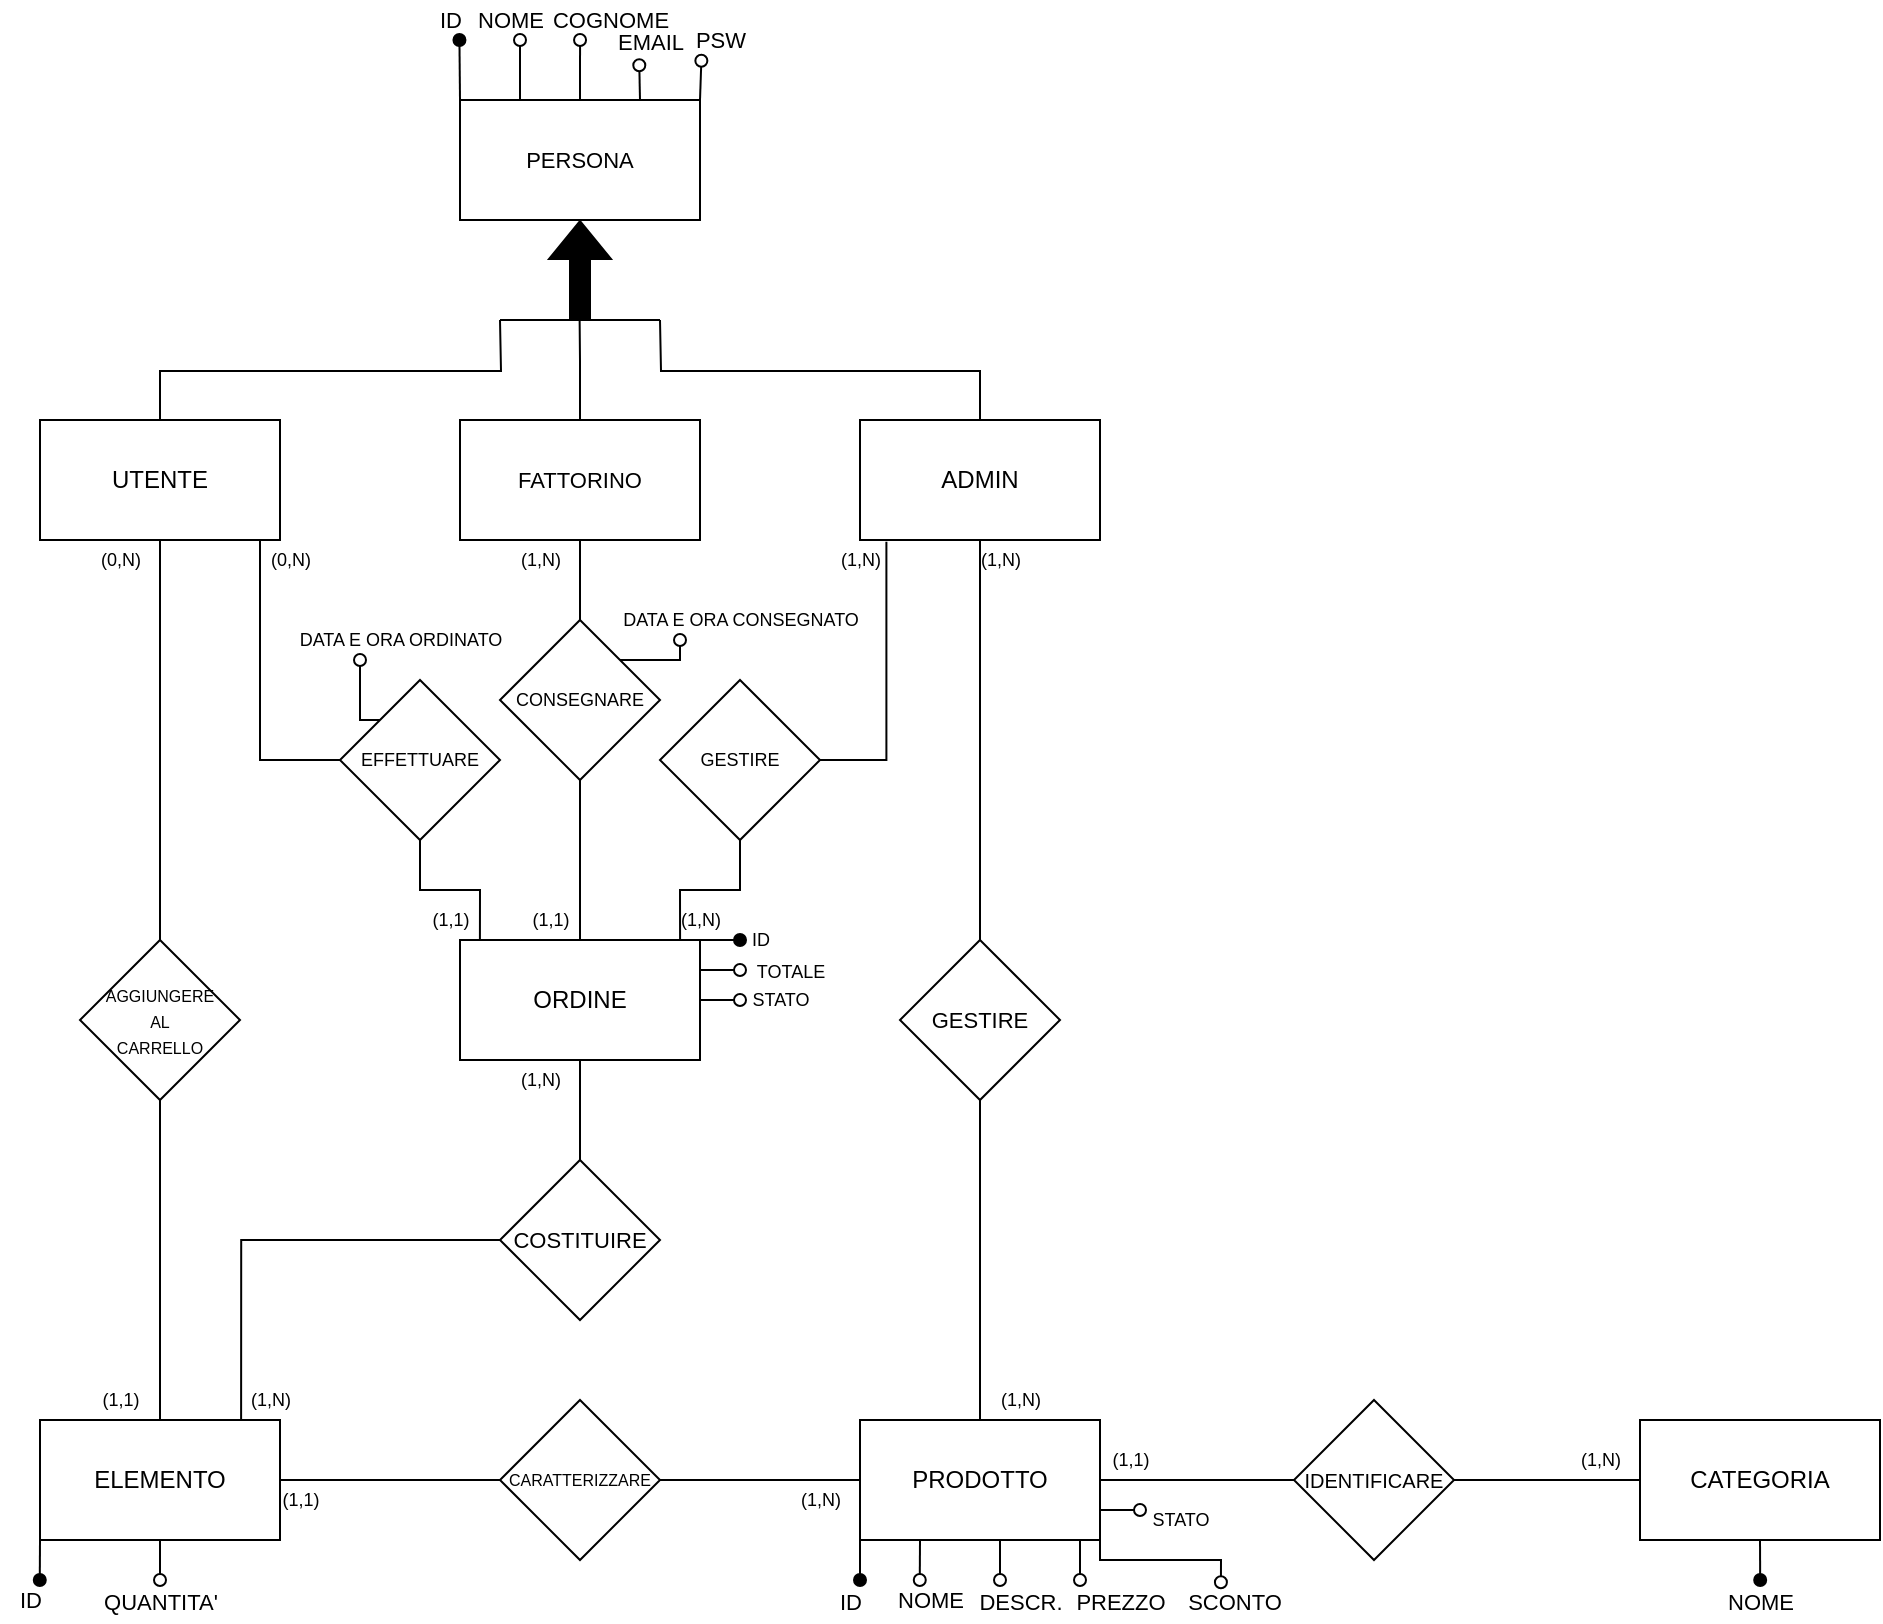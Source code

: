 <mxfile version="17.4.0" type="device"><diagram id="8cRyvElpZtKFoEXV3qT4" name="Page-1"><mxGraphModel dx="1625" dy="2543" grid="1" gridSize="10" guides="1" tooltips="1" connect="1" arrows="1" fold="1" page="1" pageScale="1" pageWidth="2336" pageHeight="1654" math="0" shadow="0"><root><mxCell id="0"/><mxCell id="1" parent="0"/><mxCell id="UkP-yOqLzNVkArIImtS3-10" value="" style="edgeStyle=orthogonalEdgeStyle;rounded=0;orthogonalLoop=1;jettySize=auto;html=1;endArrow=none;endFill=0;" parent="1" source="UkP-yOqLzNVkArIImtS3-3" target="UkP-yOqLzNVkArIImtS3-9" edge="1"><mxGeometry relative="1" as="geometry"/></mxCell><mxCell id="UkP-yOqLzNVkArIImtS3-25" value="" style="edgeStyle=orthogonalEdgeStyle;rounded=0;orthogonalLoop=1;jettySize=auto;html=1;fontSize=9;endArrow=none;endFill=0;" parent="1" source="UkP-yOqLzNVkArIImtS3-3" target="UkP-yOqLzNVkArIImtS3-24" edge="1"><mxGeometry relative="1" as="geometry"><Array as="points"><mxPoint x="360" y="180"/></Array></mxGeometry></mxCell><mxCell id="OJJxJb585xJvXQe5mZm8-25" style="edgeStyle=orthogonalEdgeStyle;rounded=0;orthogonalLoop=1;jettySize=auto;html=1;exitX=0.5;exitY=0;exitDx=0;exitDy=0;fontSize=11;startArrow=none;startFill=0;endArrow=none;endFill=0;fillColor=#000000;" edge="1" parent="1" source="UkP-yOqLzNVkArIImtS3-3"><mxGeometry relative="1" as="geometry"><mxPoint x="480" y="-40" as="targetPoint"/></mxGeometry></mxCell><mxCell id="UkP-yOqLzNVkArIImtS3-3" value="UTENTE" style="rounded=0;whiteSpace=wrap;html=1;" parent="1" vertex="1"><mxGeometry x="250" y="10" width="120" height="60" as="geometry"/></mxCell><mxCell id="OJJxJb585xJvXQe5mZm8-26" style="edgeStyle=orthogonalEdgeStyle;rounded=0;orthogonalLoop=1;jettySize=auto;html=1;exitX=0.5;exitY=0;exitDx=0;exitDy=0;fontSize=11;startArrow=none;startFill=0;endArrow=none;endFill=0;fillColor=#000000;" edge="1" parent="1" source="UkP-yOqLzNVkArIImtS3-4"><mxGeometry relative="1" as="geometry"><mxPoint x="560" y="-40" as="targetPoint"/></mxGeometry></mxCell><mxCell id="UkP-yOqLzNVkArIImtS3-4" value="ADMIN" style="rounded=0;whiteSpace=wrap;html=1;" parent="1" vertex="1"><mxGeometry x="660" y="10" width="120" height="60" as="geometry"/></mxCell><mxCell id="OJJxJb585xJvXQe5mZm8-5" value="" style="edgeStyle=orthogonalEdgeStyle;rounded=0;orthogonalLoop=1;jettySize=auto;html=1;fontSize=11;endArrow=none;endFill=0;" edge="1" parent="1" source="UkP-yOqLzNVkArIImtS3-5" target="OJJxJb585xJvXQe5mZm8-4"><mxGeometry relative="1" as="geometry"/></mxCell><mxCell id="OJJxJb585xJvXQe5mZm8-11" value="" style="edgeStyle=orthogonalEdgeStyle;rounded=0;orthogonalLoop=1;jettySize=auto;html=1;fontSize=8;endArrow=none;endFill=0;" edge="1" parent="1" source="UkP-yOqLzNVkArIImtS3-5" target="OJJxJb585xJvXQe5mZm8-9"><mxGeometry relative="1" as="geometry"/></mxCell><mxCell id="OJJxJb585xJvXQe5mZm8-41" style="edgeStyle=orthogonalEdgeStyle;rounded=0;orthogonalLoop=1;jettySize=auto;html=1;exitX=0;exitY=1;exitDx=0;exitDy=0;fontSize=11;startArrow=none;startFill=0;endArrow=oval;endFill=1;fillColor=#000000;" edge="1" parent="1" source="UkP-yOqLzNVkArIImtS3-5"><mxGeometry relative="1" as="geometry"><mxPoint x="660" y="590" as="targetPoint"/></mxGeometry></mxCell><mxCell id="OJJxJb585xJvXQe5mZm8-52" style="edgeStyle=orthogonalEdgeStyle;rounded=0;orthogonalLoop=1;jettySize=auto;html=1;exitX=0.25;exitY=1;exitDx=0;exitDy=0;fontSize=11;startArrow=none;startFill=0;endArrow=oval;endFill=0;fillColor=#000000;" edge="1" parent="1" source="UkP-yOqLzNVkArIImtS3-5"><mxGeometry relative="1" as="geometry"><mxPoint x="689.889" y="590" as="targetPoint"/></mxGeometry></mxCell><mxCell id="OJJxJb585xJvXQe5mZm8-55" style="edgeStyle=orthogonalEdgeStyle;rounded=0;orthogonalLoop=1;jettySize=auto;html=1;exitX=0.5;exitY=1;exitDx=0;exitDy=0;fontSize=11;startArrow=none;startFill=0;endArrow=oval;endFill=0;fillColor=#000000;" edge="1" parent="1" source="UkP-yOqLzNVkArIImtS3-5"><mxGeometry relative="1" as="geometry"><mxPoint x="730" y="590" as="targetPoint"/></mxGeometry></mxCell><mxCell id="OJJxJb585xJvXQe5mZm8-57" style="edgeStyle=orthogonalEdgeStyle;rounded=0;orthogonalLoop=1;jettySize=auto;html=1;exitX=0.75;exitY=1;exitDx=0;exitDy=0;fontSize=11;startArrow=none;startFill=0;endArrow=oval;endFill=0;fillColor=#000000;" edge="1" parent="1" source="UkP-yOqLzNVkArIImtS3-5"><mxGeometry relative="1" as="geometry"><mxPoint x="770.0" y="590" as="targetPoint"/></mxGeometry></mxCell><mxCell id="OJJxJb585xJvXQe5mZm8-59" style="edgeStyle=orthogonalEdgeStyle;rounded=0;orthogonalLoop=1;jettySize=auto;html=1;exitX=1;exitY=1;exitDx=0;exitDy=0;fontSize=11;startArrow=none;startFill=0;endArrow=oval;endFill=0;fillColor=#000000;entryX=0.391;entryY=0.008;entryDx=0;entryDy=0;entryPerimeter=0;" edge="1" parent="1" source="UkP-yOqLzNVkArIImtS3-5" target="OJJxJb585xJvXQe5mZm8-60"><mxGeometry relative="1" as="geometry"><mxPoint x="840.0" y="600" as="targetPoint"/><Array as="points"><mxPoint x="780" y="580"/><mxPoint x="841" y="580"/></Array></mxGeometry></mxCell><mxCell id="OJJxJb585xJvXQe5mZm8-71" style="edgeStyle=orthogonalEdgeStyle;rounded=0;orthogonalLoop=1;jettySize=auto;html=1;exitX=1;exitY=0.75;exitDx=0;exitDy=0;fontSize=9;startArrow=none;startFill=0;endArrow=oval;endFill=0;fillColor=#000000;" edge="1" parent="1" source="UkP-yOqLzNVkArIImtS3-5"><mxGeometry relative="1" as="geometry"><mxPoint x="800.0" y="555.345" as="targetPoint"/></mxGeometry></mxCell><mxCell id="UkP-yOqLzNVkArIImtS3-5" value="PRODOTTO" style="rounded=0;whiteSpace=wrap;html=1;" parent="1" vertex="1"><mxGeometry x="660" y="510" width="120" height="60" as="geometry"/></mxCell><mxCell id="UkP-yOqLzNVkArIImtS3-11" value="" style="edgeStyle=orthogonalEdgeStyle;rounded=0;orthogonalLoop=1;jettySize=auto;html=1;endArrow=none;endFill=0;" parent="1" source="UkP-yOqLzNVkArIImtS3-6" target="UkP-yOqLzNVkArIImtS3-9" edge="1"><mxGeometry relative="1" as="geometry"/></mxCell><mxCell id="OJJxJb585xJvXQe5mZm8-10" value="" style="edgeStyle=orthogonalEdgeStyle;rounded=0;orthogonalLoop=1;jettySize=auto;html=1;fontSize=8;endArrow=none;endFill=0;" edge="1" parent="1" source="UkP-yOqLzNVkArIImtS3-6" target="OJJxJb585xJvXQe5mZm8-9"><mxGeometry relative="1" as="geometry"/></mxCell><mxCell id="OJJxJb585xJvXQe5mZm8-39" style="edgeStyle=orthogonalEdgeStyle;rounded=0;orthogonalLoop=1;jettySize=auto;html=1;exitX=0.5;exitY=1;exitDx=0;exitDy=0;fontSize=11;startArrow=none;startFill=0;endArrow=oval;endFill=0;fillColor=#000000;" edge="1" parent="1" source="UkP-yOqLzNVkArIImtS3-6"><mxGeometry relative="1" as="geometry"><mxPoint x="310" y="590" as="targetPoint"/></mxGeometry></mxCell><mxCell id="OJJxJb585xJvXQe5mZm8-47" style="edgeStyle=orthogonalEdgeStyle;rounded=0;orthogonalLoop=1;jettySize=auto;html=1;exitX=0;exitY=1;exitDx=0;exitDy=0;fontSize=11;startArrow=none;startFill=0;endArrow=oval;endFill=1;fillColor=#000000;" edge="1" parent="1" source="UkP-yOqLzNVkArIImtS3-6"><mxGeometry relative="1" as="geometry"><mxPoint x="249.889" y="590" as="targetPoint"/></mxGeometry></mxCell><mxCell id="UkP-yOqLzNVkArIImtS3-6" value="ELEMENTO" style="rounded=0;whiteSpace=wrap;html=1;" parent="1" vertex="1"><mxGeometry x="250" y="510" width="120" height="60" as="geometry"/></mxCell><mxCell id="OJJxJb585xJvXQe5mZm8-13" value="" style="edgeStyle=orthogonalEdgeStyle;rounded=0;orthogonalLoop=1;jettySize=auto;html=1;fontSize=8;endArrow=none;endFill=0;" edge="1" parent="1" source="UkP-yOqLzNVkArIImtS3-7" target="OJJxJb585xJvXQe5mZm8-12"><mxGeometry relative="1" as="geometry"/></mxCell><mxCell id="OJJxJb585xJvXQe5mZm8-65" style="edgeStyle=orthogonalEdgeStyle;rounded=0;orthogonalLoop=1;jettySize=auto;html=1;exitX=1;exitY=0;exitDx=0;exitDy=0;fontSize=9;startArrow=none;startFill=0;endArrow=oval;endFill=1;fillColor=#000000;" edge="1" parent="1" source="UkP-yOqLzNVkArIImtS3-7"><mxGeometry relative="1" as="geometry"><mxPoint x="600" y="269.889" as="targetPoint"/></mxGeometry></mxCell><mxCell id="OJJxJb585xJvXQe5mZm8-67" style="edgeStyle=orthogonalEdgeStyle;rounded=0;orthogonalLoop=1;jettySize=auto;html=1;exitX=1;exitY=0.25;exitDx=0;exitDy=0;fontSize=9;startArrow=none;startFill=0;endArrow=oval;endFill=0;fillColor=#000000;" edge="1" parent="1" source="UkP-yOqLzNVkArIImtS3-7"><mxGeometry relative="1" as="geometry"><mxPoint x="600" y="285" as="targetPoint"/></mxGeometry></mxCell><mxCell id="OJJxJb585xJvXQe5mZm8-69" style="edgeStyle=orthogonalEdgeStyle;rounded=0;orthogonalLoop=1;jettySize=auto;html=1;exitX=1;exitY=0.5;exitDx=0;exitDy=0;fontSize=9;startArrow=none;startFill=0;endArrow=oval;endFill=0;fillColor=#000000;" edge="1" parent="1" source="UkP-yOqLzNVkArIImtS3-7"><mxGeometry relative="1" as="geometry"><mxPoint x="600" y="300.172" as="targetPoint"/></mxGeometry></mxCell><mxCell id="UkP-yOqLzNVkArIImtS3-7" value="ORDINE" style="rounded=0;whiteSpace=wrap;html=1;" parent="1" vertex="1"><mxGeometry x="460" y="270" width="120" height="60" as="geometry"/></mxCell><mxCell id="UkP-yOqLzNVkArIImtS3-9" value="&lt;font style=&quot;font-size: 8px&quot;&gt;AGGIUNGERE&lt;br&gt;AL&lt;br&gt;CARRELLO&lt;/font&gt;" style="rhombus;whiteSpace=wrap;html=1;fontSize=11;" parent="1" vertex="1"><mxGeometry x="270" y="270" width="80" height="80" as="geometry"/></mxCell><mxCell id="UkP-yOqLzNVkArIImtS3-19" value="" style="edgeStyle=orthogonalEdgeStyle;rounded=0;orthogonalLoop=1;jettySize=auto;html=1;fontSize=9;endArrow=none;endFill=0;" parent="1" source="UkP-yOqLzNVkArIImtS3-18" target="UkP-yOqLzNVkArIImtS3-4" edge="1"><mxGeometry relative="1" as="geometry"/></mxCell><mxCell id="UkP-yOqLzNVkArIImtS3-20" value="" style="edgeStyle=orthogonalEdgeStyle;rounded=0;orthogonalLoop=1;jettySize=auto;html=1;fontSize=9;endArrow=none;endFill=0;" parent="1" source="UkP-yOqLzNVkArIImtS3-18" target="UkP-yOqLzNVkArIImtS3-5" edge="1"><mxGeometry relative="1" as="geometry"/></mxCell><mxCell id="UkP-yOqLzNVkArIImtS3-18" value="GESTIRE" style="rhombus;whiteSpace=wrap;html=1;fontSize=11;" parent="1" vertex="1"><mxGeometry x="680" y="270" width="80" height="80" as="geometry"/></mxCell><mxCell id="UkP-yOqLzNVkArIImtS3-31" style="edgeStyle=orthogonalEdgeStyle;rounded=0;orthogonalLoop=1;jettySize=auto;html=1;exitX=0.5;exitY=1;exitDx=0;exitDy=0;entryX=0.083;entryY=0;entryDx=0;entryDy=0;entryPerimeter=0;fontSize=9;endArrow=none;endFill=0;" parent="1" source="UkP-yOqLzNVkArIImtS3-24" target="UkP-yOqLzNVkArIImtS3-7" edge="1"><mxGeometry relative="1" as="geometry"/></mxCell><mxCell id="OJJxJb585xJvXQe5mZm8-63" style="edgeStyle=orthogonalEdgeStyle;rounded=0;orthogonalLoop=1;jettySize=auto;html=1;exitX=0;exitY=0;exitDx=0;exitDy=0;fontSize=11;startArrow=none;startFill=0;endArrow=oval;endFill=0;fillColor=#000000;" edge="1" parent="1" source="UkP-yOqLzNVkArIImtS3-24"><mxGeometry relative="1" as="geometry"><mxPoint x="410" y="130" as="targetPoint"/></mxGeometry></mxCell><mxCell id="UkP-yOqLzNVkArIImtS3-24" value="EFFETTUARE" style="rhombus;whiteSpace=wrap;html=1;fontSize=9;" parent="1" vertex="1"><mxGeometry x="400" y="140" width="80" height="80" as="geometry"/></mxCell><mxCell id="UkP-yOqLzNVkArIImtS3-34" style="edgeStyle=orthogonalEdgeStyle;rounded=0;orthogonalLoop=1;jettySize=auto;html=1;exitX=0.5;exitY=1;exitDx=0;exitDy=0;entryX=0.917;entryY=0;entryDx=0;entryDy=0;entryPerimeter=0;fontSize=9;endArrow=none;endFill=0;" parent="1" source="UkP-yOqLzNVkArIImtS3-32" target="UkP-yOqLzNVkArIImtS3-7" edge="1"><mxGeometry relative="1" as="geometry"/></mxCell><mxCell id="OJJxJb585xJvXQe5mZm8-2" style="edgeStyle=orthogonalEdgeStyle;rounded=0;orthogonalLoop=1;jettySize=auto;html=1;exitX=1;exitY=0.5;exitDx=0;exitDy=0;entryX=0.11;entryY=1.014;entryDx=0;entryDy=0;entryPerimeter=0;fontSize=11;endArrow=none;endFill=0;" edge="1" parent="1" source="UkP-yOqLzNVkArIImtS3-32" target="UkP-yOqLzNVkArIImtS3-4"><mxGeometry relative="1" as="geometry"/></mxCell><mxCell id="UkP-yOqLzNVkArIImtS3-32" value="GESTIRE" style="rhombus;whiteSpace=wrap;html=1;fontSize=9;" parent="1" vertex="1"><mxGeometry x="560" y="140" width="80" height="80" as="geometry"/></mxCell><mxCell id="OJJxJb585xJvXQe5mZm8-24" style="edgeStyle=orthogonalEdgeStyle;rounded=0;orthogonalLoop=1;jettySize=auto;html=1;exitX=0.5;exitY=0;exitDx=0;exitDy=0;fontSize=11;startArrow=none;startFill=0;endArrow=none;endFill=0;fillColor=#000000;" edge="1" parent="1" source="UkP-yOqLzNVkArIImtS3-41"><mxGeometry relative="1" as="geometry"><mxPoint x="519.724" y="-50" as="targetPoint"/></mxGeometry></mxCell><mxCell id="UkP-yOqLzNVkArIImtS3-41" value="FATTORINO" style="rounded=0;whiteSpace=wrap;html=1;fontSize=11;" parent="1" vertex="1"><mxGeometry x="460" y="10" width="120" height="60" as="geometry"/></mxCell><mxCell id="UkP-yOqLzNVkArIImtS3-43" value="" style="edgeStyle=orthogonalEdgeStyle;rounded=0;orthogonalLoop=1;jettySize=auto;html=1;fontSize=9;endArrow=none;endFill=0;" parent="1" source="UkP-yOqLzNVkArIImtS3-42" target="UkP-yOqLzNVkArIImtS3-7" edge="1"><mxGeometry relative="1" as="geometry"/></mxCell><mxCell id="UkP-yOqLzNVkArIImtS3-44" value="" style="edgeStyle=orthogonalEdgeStyle;rounded=0;orthogonalLoop=1;jettySize=auto;html=1;fontSize=9;endArrow=none;endFill=0;" parent="1" source="UkP-yOqLzNVkArIImtS3-42" target="UkP-yOqLzNVkArIImtS3-41" edge="1"><mxGeometry relative="1" as="geometry"/></mxCell><mxCell id="OJJxJb585xJvXQe5mZm8-61" style="edgeStyle=orthogonalEdgeStyle;rounded=0;orthogonalLoop=1;jettySize=auto;html=1;exitX=1;exitY=0;exitDx=0;exitDy=0;fontSize=11;startArrow=none;startFill=0;endArrow=oval;endFill=0;fillColor=#000000;" edge="1" parent="1" source="UkP-yOqLzNVkArIImtS3-42"><mxGeometry relative="1" as="geometry"><mxPoint x="570.0" y="120.0" as="targetPoint"/></mxGeometry></mxCell><mxCell id="UkP-yOqLzNVkArIImtS3-42" value="CONSEGNARE" style="rhombus;whiteSpace=wrap;html=1;fontSize=9;" parent="1" vertex="1"><mxGeometry x="480" y="110" width="80" height="80" as="geometry"/></mxCell><mxCell id="OJJxJb585xJvXQe5mZm8-6" value="" style="edgeStyle=orthogonalEdgeStyle;rounded=0;orthogonalLoop=1;jettySize=auto;html=1;fontSize=11;endArrow=none;endFill=0;" edge="1" parent="1" source="OJJxJb585xJvXQe5mZm8-3" target="OJJxJb585xJvXQe5mZm8-4"><mxGeometry relative="1" as="geometry"/></mxCell><mxCell id="OJJxJb585xJvXQe5mZm8-50" style="edgeStyle=orthogonalEdgeStyle;rounded=0;orthogonalLoop=1;jettySize=auto;html=1;exitX=0.5;exitY=1;exitDx=0;exitDy=0;fontSize=11;startArrow=none;startFill=0;endArrow=oval;endFill=1;fillColor=#000000;" edge="1" parent="1" source="OJJxJb585xJvXQe5mZm8-3"><mxGeometry relative="1" as="geometry"><mxPoint x="1110.095" y="590" as="targetPoint"/></mxGeometry></mxCell><mxCell id="OJJxJb585xJvXQe5mZm8-3" value="CATEGORIA" style="rounded=0;whiteSpace=wrap;html=1;" vertex="1" parent="1"><mxGeometry x="1050" y="510" width="120" height="60" as="geometry"/></mxCell><mxCell id="OJJxJb585xJvXQe5mZm8-4" value="IDENTIFICARE" style="rhombus;whiteSpace=wrap;html=1;fontSize=10;" vertex="1" parent="1"><mxGeometry x="877" y="500" width="80" height="80" as="geometry"/></mxCell><mxCell id="OJJxJb585xJvXQe5mZm8-9" value="CARATTERIZZARE" style="rhombus;whiteSpace=wrap;html=1;fontSize=8;" vertex="1" parent="1"><mxGeometry x="480" y="500" width="80" height="80" as="geometry"/></mxCell><mxCell id="OJJxJb585xJvXQe5mZm8-14" style="edgeStyle=orthogonalEdgeStyle;rounded=0;orthogonalLoop=1;jettySize=auto;html=1;entryX=0.838;entryY=0.003;entryDx=0;entryDy=0;entryPerimeter=0;fontSize=8;endArrow=none;endFill=0;" edge="1" parent="1" source="OJJxJb585xJvXQe5mZm8-12" target="UkP-yOqLzNVkArIImtS3-6"><mxGeometry relative="1" as="geometry"/></mxCell><mxCell id="OJJxJb585xJvXQe5mZm8-12" value="&lt;font style=&quot;font-size: 11px&quot;&gt;COSTITUIRE&lt;/font&gt;" style="rhombus;whiteSpace=wrap;html=1;fontSize=8;" vertex="1" parent="1"><mxGeometry x="480" y="380" width="80" height="80" as="geometry"/></mxCell><mxCell id="OJJxJb585xJvXQe5mZm8-27" style="edgeStyle=orthogonalEdgeStyle;rounded=0;orthogonalLoop=1;jettySize=auto;html=1;exitX=0;exitY=0;exitDx=0;exitDy=0;fontSize=11;startArrow=none;startFill=0;endArrow=oval;endFill=1;fillColor=#000000;" edge="1" parent="1" source="OJJxJb585xJvXQe5mZm8-21"><mxGeometry relative="1" as="geometry"><mxPoint x="459.724" y="-180" as="targetPoint"/></mxGeometry></mxCell><mxCell id="OJJxJb585xJvXQe5mZm8-29" style="edgeStyle=orthogonalEdgeStyle;rounded=0;orthogonalLoop=1;jettySize=auto;html=1;exitX=0.25;exitY=0;exitDx=0;exitDy=0;fontSize=11;startArrow=none;startFill=0;endArrow=oval;endFill=0;fillColor=#000000;" edge="1" parent="1" source="OJJxJb585xJvXQe5mZm8-21"><mxGeometry relative="1" as="geometry"><mxPoint x="490" y="-180" as="targetPoint"/></mxGeometry></mxCell><mxCell id="OJJxJb585xJvXQe5mZm8-34" style="edgeStyle=orthogonalEdgeStyle;rounded=0;orthogonalLoop=1;jettySize=auto;html=1;exitX=0.5;exitY=0;exitDx=0;exitDy=0;entryX=0.286;entryY=1;entryDx=0;entryDy=0;entryPerimeter=0;fontSize=11;startArrow=none;startFill=0;endArrow=oval;endFill=0;fillColor=#000000;" edge="1" parent="1" source="OJJxJb585xJvXQe5mZm8-21" target="OJJxJb585xJvXQe5mZm8-31"><mxGeometry relative="1" as="geometry"/></mxCell><mxCell id="OJJxJb585xJvXQe5mZm8-37" style="edgeStyle=orthogonalEdgeStyle;rounded=0;orthogonalLoop=1;jettySize=auto;html=1;exitX=0.75;exitY=0;exitDx=0;exitDy=0;entryX=0.393;entryY=1.083;entryDx=0;entryDy=0;entryPerimeter=0;fontSize=11;startArrow=none;startFill=0;endArrow=oval;endFill=0;fillColor=#000000;" edge="1" parent="1" source="OJJxJb585xJvXQe5mZm8-21" target="OJJxJb585xJvXQe5mZm8-32"><mxGeometry relative="1" as="geometry"/></mxCell><mxCell id="OJJxJb585xJvXQe5mZm8-38" style="edgeStyle=orthogonalEdgeStyle;rounded=0;orthogonalLoop=1;jettySize=auto;html=1;exitX=1;exitY=0;exitDx=0;exitDy=0;entryX=0.267;entryY=1.017;entryDx=0;entryDy=0;entryPerimeter=0;fontSize=11;startArrow=none;startFill=0;endArrow=oval;endFill=0;fillColor=#000000;" edge="1" parent="1" source="OJJxJb585xJvXQe5mZm8-21" target="OJJxJb585xJvXQe5mZm8-33"><mxGeometry relative="1" as="geometry"/></mxCell><mxCell id="OJJxJb585xJvXQe5mZm8-21" value="PERSONA" style="rounded=0;whiteSpace=wrap;html=1;fontSize=11;" vertex="1" parent="1"><mxGeometry x="460" y="-150" width="120" height="60" as="geometry"/></mxCell><mxCell id="OJJxJb585xJvXQe5mZm8-22" value="" style="endArrow=none;html=1;rounded=0;fontSize=11;" edge="1" parent="1"><mxGeometry width="50" height="50" relative="1" as="geometry"><mxPoint x="480" y="-40" as="sourcePoint"/><mxPoint x="560" y="-40" as="targetPoint"/></mxGeometry></mxCell><mxCell id="OJJxJb585xJvXQe5mZm8-23" value="" style="shape=flexArrow;endArrow=classic;html=1;rounded=0;fontSize=11;fillColor=#000000;entryX=0.5;entryY=1;entryDx=0;entryDy=0;" edge="1" parent="1" target="OJJxJb585xJvXQe5mZm8-21"><mxGeometry width="50" height="50" relative="1" as="geometry"><mxPoint x="520" y="-40" as="sourcePoint"/><mxPoint x="545" y="-70" as="targetPoint"/></mxGeometry></mxCell><mxCell id="OJJxJb585xJvXQe5mZm8-28" value="ID" style="text;html=1;align=center;verticalAlign=middle;resizable=0;points=[];autosize=1;strokeColor=none;fillColor=none;fontSize=11;" vertex="1" parent="1"><mxGeometry x="440" y="-200" width="30" height="20" as="geometry"/></mxCell><mxCell id="OJJxJb585xJvXQe5mZm8-30" value="NOME" style="text;html=1;align=center;verticalAlign=middle;resizable=0;points=[];autosize=1;strokeColor=none;fillColor=none;fontSize=11;" vertex="1" parent="1"><mxGeometry x="460" y="-200" width="50" height="20" as="geometry"/></mxCell><mxCell id="OJJxJb585xJvXQe5mZm8-31" value="COGNOME" style="text;html=1;align=center;verticalAlign=middle;resizable=0;points=[];autosize=1;strokeColor=none;fillColor=none;fontSize=11;" vertex="1" parent="1"><mxGeometry x="500" y="-200" width="70" height="20" as="geometry"/></mxCell><mxCell id="OJJxJb585xJvXQe5mZm8-32" value="EMAIL" style="text;html=1;align=center;verticalAlign=middle;resizable=0;points=[];autosize=1;strokeColor=none;fillColor=none;fontSize=11;" vertex="1" parent="1"><mxGeometry x="530" y="-189" width="50" height="20" as="geometry"/></mxCell><mxCell id="OJJxJb585xJvXQe5mZm8-33" value="PSW" style="text;html=1;align=center;verticalAlign=middle;resizable=0;points=[];autosize=1;strokeColor=none;fillColor=none;fontSize=11;" vertex="1" parent="1"><mxGeometry x="570" y="-190" width="40" height="20" as="geometry"/></mxCell><mxCell id="OJJxJb585xJvXQe5mZm8-40" value="QUANTITA'" style="text;html=1;align=center;verticalAlign=middle;resizable=0;points=[];autosize=1;strokeColor=none;fillColor=none;fontSize=11;" vertex="1" parent="1"><mxGeometry x="275" y="591" width="70" height="20" as="geometry"/></mxCell><mxCell id="OJJxJb585xJvXQe5mZm8-48" value="ID" style="text;html=1;align=center;verticalAlign=middle;resizable=0;points=[];autosize=1;strokeColor=none;fillColor=none;fontSize=11;" vertex="1" parent="1"><mxGeometry x="230" y="590" width="30" height="20" as="geometry"/></mxCell><mxCell id="OJJxJb585xJvXQe5mZm8-49" value="ID" style="text;html=1;align=center;verticalAlign=middle;resizable=0;points=[];autosize=1;strokeColor=none;fillColor=none;fontSize=11;" vertex="1" parent="1"><mxGeometry x="640" y="591" width="30" height="20" as="geometry"/></mxCell><mxCell id="OJJxJb585xJvXQe5mZm8-51" value="NOME" style="text;html=1;align=center;verticalAlign=middle;resizable=0;points=[];autosize=1;strokeColor=none;fillColor=none;fontSize=11;" vertex="1" parent="1"><mxGeometry x="1085" y="591" width="50" height="20" as="geometry"/></mxCell><mxCell id="OJJxJb585xJvXQe5mZm8-53" value="NOME" style="text;html=1;align=center;verticalAlign=middle;resizable=0;points=[];autosize=1;strokeColor=none;fillColor=none;fontSize=11;" vertex="1" parent="1"><mxGeometry x="670" y="590" width="50" height="20" as="geometry"/></mxCell><mxCell id="OJJxJb585xJvXQe5mZm8-56" value="DESCR." style="text;html=1;align=center;verticalAlign=middle;resizable=0;points=[];autosize=1;strokeColor=none;fillColor=none;fontSize=11;" vertex="1" parent="1"><mxGeometry x="710" y="591" width="60" height="20" as="geometry"/></mxCell><mxCell id="OJJxJb585xJvXQe5mZm8-58" value="PREZZO" style="text;html=1;align=center;verticalAlign=middle;resizable=0;points=[];autosize=1;strokeColor=none;fillColor=none;fontSize=11;" vertex="1" parent="1"><mxGeometry x="760" y="591" width="60" height="20" as="geometry"/></mxCell><mxCell id="OJJxJb585xJvXQe5mZm8-60" value="SCONTO" style="text;html=1;align=center;verticalAlign=middle;resizable=0;points=[];autosize=1;strokeColor=none;fillColor=none;fontSize=11;" vertex="1" parent="1"><mxGeometry x="817" y="591" width="60" height="20" as="geometry"/></mxCell><mxCell id="OJJxJb585xJvXQe5mZm8-62" value="DATA E ORA CONSEGNATO" style="text;html=1;align=center;verticalAlign=middle;resizable=0;points=[];autosize=1;strokeColor=none;fillColor=none;fontSize=9;" vertex="1" parent="1"><mxGeometry x="535" y="100" width="130" height="20" as="geometry"/></mxCell><mxCell id="OJJxJb585xJvXQe5mZm8-64" value="DATA E ORA ORDINATO" style="text;html=1;align=center;verticalAlign=middle;resizable=0;points=[];autosize=1;strokeColor=none;fillColor=none;fontSize=9;" vertex="1" parent="1"><mxGeometry x="370" y="110" width="120" height="20" as="geometry"/></mxCell><mxCell id="OJJxJb585xJvXQe5mZm8-66" value="ID" style="text;html=1;align=center;verticalAlign=middle;resizable=0;points=[];autosize=1;strokeColor=none;fillColor=none;fontSize=9;" vertex="1" parent="1"><mxGeometry x="600" y="260" width="20" height="20" as="geometry"/></mxCell><mxCell id="OJJxJb585xJvXQe5mZm8-68" value="TOTALE" style="text;html=1;align=center;verticalAlign=middle;resizable=0;points=[];autosize=1;strokeColor=none;fillColor=none;fontSize=9;" vertex="1" parent="1"><mxGeometry x="600" y="276" width="50" height="20" as="geometry"/></mxCell><mxCell id="OJJxJb585xJvXQe5mZm8-70" value="STATO" style="text;html=1;align=center;verticalAlign=middle;resizable=0;points=[];autosize=1;strokeColor=none;fillColor=none;fontSize=9;" vertex="1" parent="1"><mxGeometry x="600" y="290" width="40" height="20" as="geometry"/></mxCell><mxCell id="OJJxJb585xJvXQe5mZm8-72" value="STATO" style="text;html=1;align=center;verticalAlign=middle;resizable=0;points=[];autosize=1;strokeColor=none;fillColor=none;fontSize=9;" vertex="1" parent="1"><mxGeometry x="800" y="550" width="40" height="20" as="geometry"/></mxCell><mxCell id="OJJxJb585xJvXQe5mZm8-75" value="(0,N)" style="text;html=1;align=center;verticalAlign=middle;resizable=0;points=[];autosize=1;strokeColor=none;fillColor=none;fontSize=9;" vertex="1" parent="1"><mxGeometry x="270" y="70" width="40" height="20" as="geometry"/></mxCell><mxCell id="OJJxJb585xJvXQe5mZm8-76" value="(1,1)" style="text;html=1;align=center;verticalAlign=middle;resizable=0;points=[];autosize=1;strokeColor=none;fillColor=none;fontSize=9;" vertex="1" parent="1"><mxGeometry x="275" y="490" width="30" height="20" as="geometry"/></mxCell><mxCell id="OJJxJb585xJvXQe5mZm8-77" value="(1,1)" style="text;html=1;align=center;verticalAlign=middle;resizable=0;points=[];autosize=1;strokeColor=none;fillColor=none;fontSize=9;" vertex="1" parent="1"><mxGeometry x="365" y="540" width="30" height="20" as="geometry"/></mxCell><mxCell id="OJJxJb585xJvXQe5mZm8-78" value="(1,N)" style="text;html=1;align=center;verticalAlign=middle;resizable=0;points=[];autosize=1;strokeColor=none;fillColor=none;fontSize=9;" vertex="1" parent="1"><mxGeometry x="620" y="540" width="40" height="20" as="geometry"/></mxCell><mxCell id="OJJxJb585xJvXQe5mZm8-79" value="(1,N)" style="text;html=1;align=center;verticalAlign=middle;resizable=0;points=[];autosize=1;strokeColor=none;fillColor=none;fontSize=9;" vertex="1" parent="1"><mxGeometry x="345" y="490" width="40" height="20" as="geometry"/></mxCell><mxCell id="OJJxJb585xJvXQe5mZm8-80" value="(1,N)" style="text;html=1;align=center;verticalAlign=middle;resizable=0;points=[];autosize=1;strokeColor=none;fillColor=none;fontSize=9;" vertex="1" parent="1"><mxGeometry x="480" y="330" width="40" height="20" as="geometry"/></mxCell><mxCell id="OJJxJb585xJvXQe5mZm8-81" value="(1,N)" style="text;html=1;align=center;verticalAlign=middle;resizable=0;points=[];autosize=1;strokeColor=none;fillColor=none;fontSize=9;" vertex="1" parent="1"><mxGeometry x="480" y="70" width="40" height="20" as="geometry"/></mxCell><mxCell id="OJJxJb585xJvXQe5mZm8-82" value="(1,1)" style="text;html=1;align=center;verticalAlign=middle;resizable=0;points=[];autosize=1;strokeColor=none;fillColor=none;fontSize=9;" vertex="1" parent="1"><mxGeometry x="490" y="250" width="30" height="20" as="geometry"/></mxCell><mxCell id="OJJxJb585xJvXQe5mZm8-83" value="(0,N)" style="text;html=1;align=center;verticalAlign=middle;resizable=0;points=[];autosize=1;strokeColor=none;fillColor=none;fontSize=9;" vertex="1" parent="1"><mxGeometry x="355" y="70" width="40" height="20" as="geometry"/></mxCell><mxCell id="OJJxJb585xJvXQe5mZm8-84" value="(1,1)" style="text;html=1;align=center;verticalAlign=middle;resizable=0;points=[];autosize=1;strokeColor=none;fillColor=none;fontSize=9;" vertex="1" parent="1"><mxGeometry x="440" y="250" width="30" height="20" as="geometry"/></mxCell><mxCell id="OJJxJb585xJvXQe5mZm8-85" value="(1,N)" style="text;html=1;align=center;verticalAlign=middle;resizable=0;points=[];autosize=1;strokeColor=none;fillColor=none;fontSize=9;" vertex="1" parent="1"><mxGeometry x="560" y="250" width="40" height="20" as="geometry"/></mxCell><mxCell id="OJJxJb585xJvXQe5mZm8-86" value="(1,N)" style="text;html=1;align=center;verticalAlign=middle;resizable=0;points=[];autosize=1;strokeColor=none;fillColor=none;fontSize=9;" vertex="1" parent="1"><mxGeometry x="640" y="70" width="40" height="20" as="geometry"/></mxCell><mxCell id="OJJxJb585xJvXQe5mZm8-87" value="(1,N)" style="text;html=1;align=center;verticalAlign=middle;resizable=0;points=[];autosize=1;strokeColor=none;fillColor=none;fontSize=9;" vertex="1" parent="1"><mxGeometry x="710" y="70" width="40" height="20" as="geometry"/></mxCell><mxCell id="OJJxJb585xJvXQe5mZm8-88" value="(1,N)" style="text;html=1;align=center;verticalAlign=middle;resizable=0;points=[];autosize=1;strokeColor=none;fillColor=none;fontSize=9;" vertex="1" parent="1"><mxGeometry x="720" y="490" width="40" height="20" as="geometry"/></mxCell><mxCell id="OJJxJb585xJvXQe5mZm8-89" value="(1,1)" style="text;html=1;align=center;verticalAlign=middle;resizable=0;points=[];autosize=1;strokeColor=none;fillColor=none;fontSize=9;" vertex="1" parent="1"><mxGeometry x="780" y="520" width="30" height="20" as="geometry"/></mxCell><mxCell id="OJJxJb585xJvXQe5mZm8-90" value="(1,N)" style="text;html=1;align=center;verticalAlign=middle;resizable=0;points=[];autosize=1;strokeColor=none;fillColor=none;fontSize=9;" vertex="1" parent="1"><mxGeometry x="1010" y="520" width="40" height="20" as="geometry"/></mxCell></root></mxGraphModel></diagram></mxfile>
